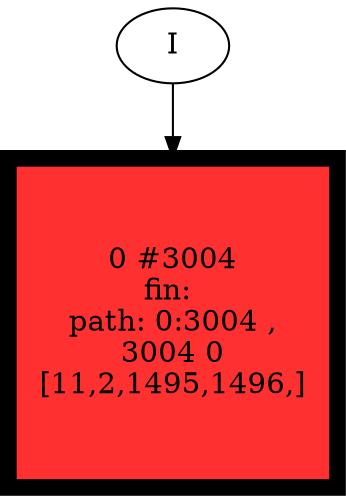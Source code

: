 // produced with flexfringe // 
digraph DFA {
	0 [label="root" shape=box];
		I -> 0;
	0 [ label="0 #3004
fin: 
 path: 0:3004 , 
3004 0
[11,2,1495,1496,]" , style=filled, fillcolor="firebrick1", width=2.19812, height=2.19812, penwidth=8.00803];
}
